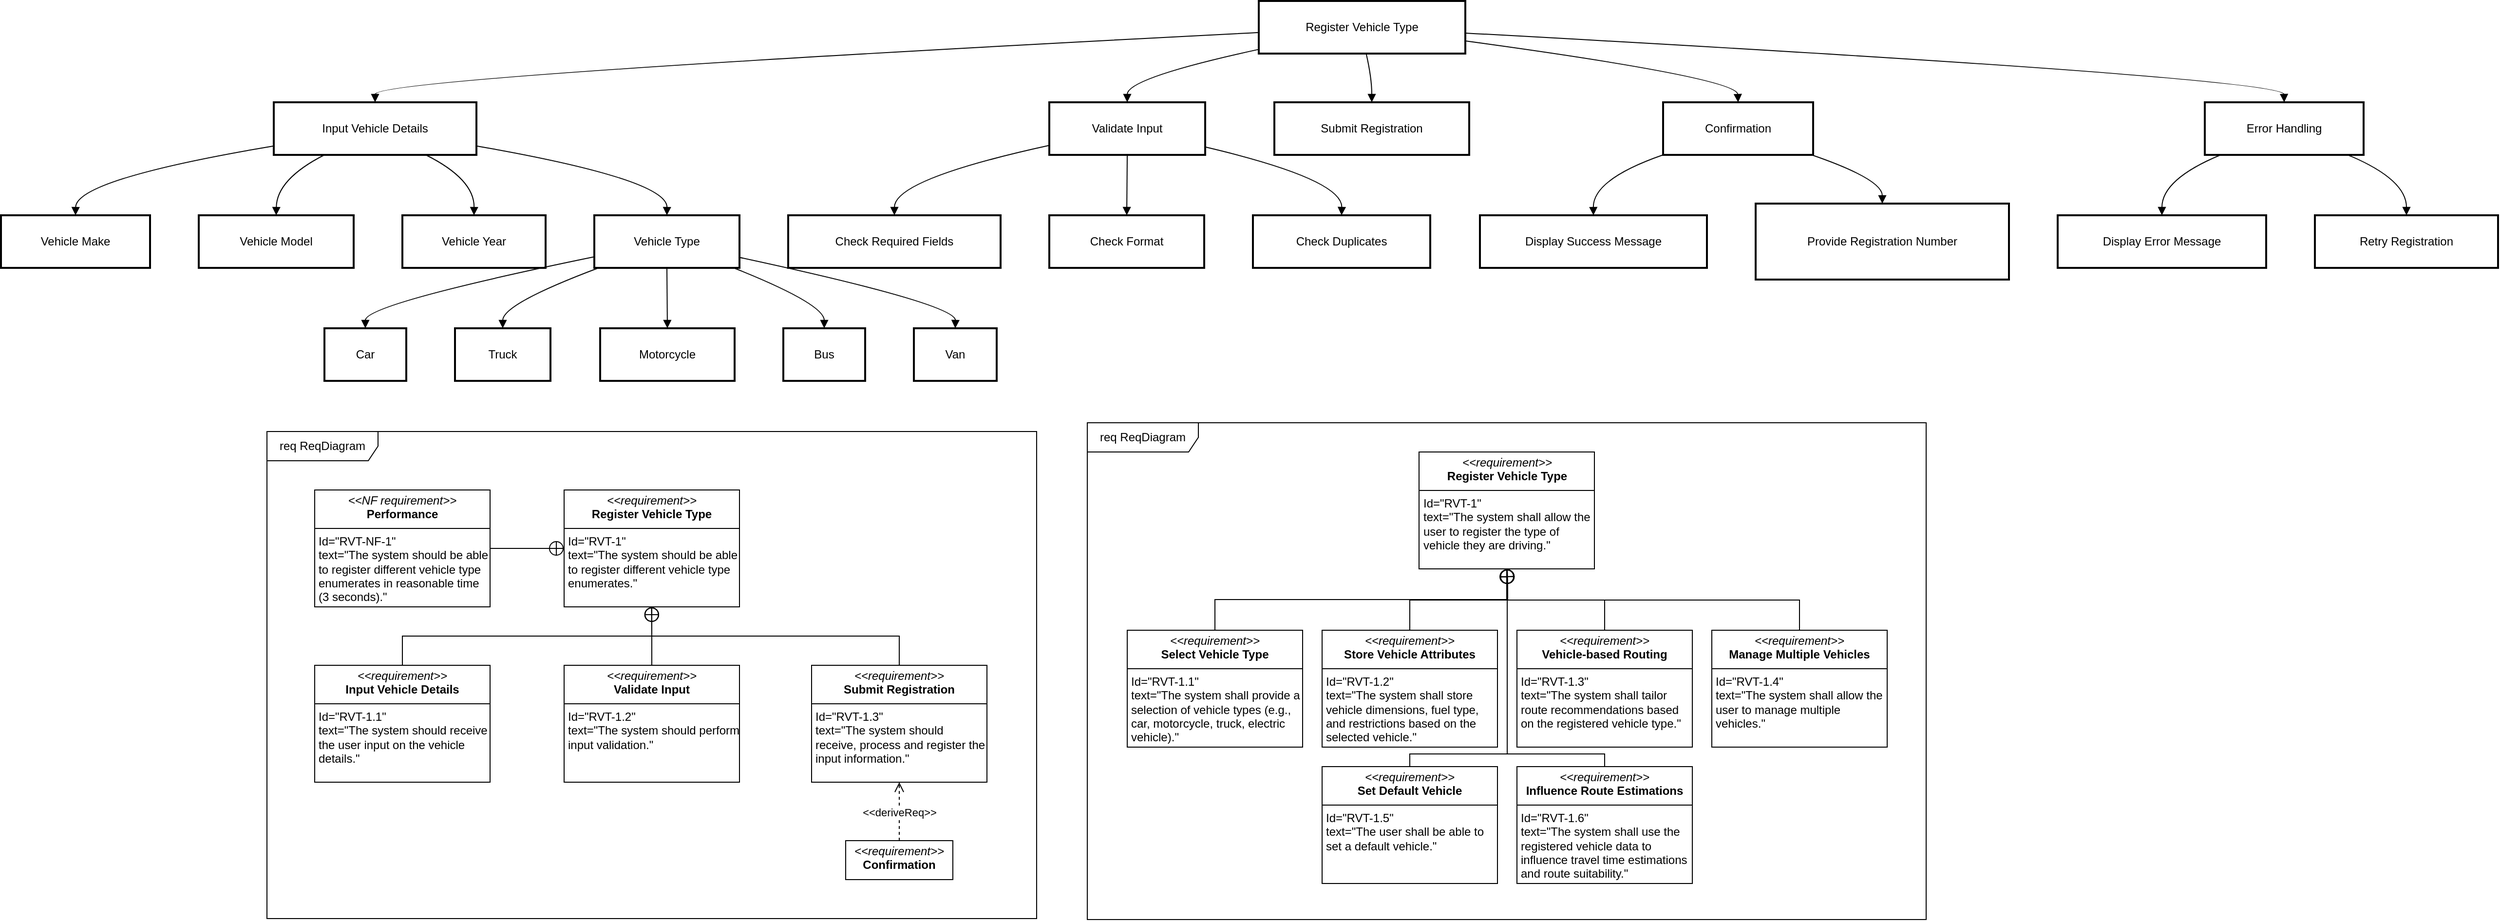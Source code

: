 <mxfile version="26.2.13">
  <diagram name="Página-1" id="f3qLATBkcaTukcZaTDRv">
    <mxGraphModel dx="1305" dy="669" grid="1" gridSize="10" guides="1" tooltips="1" connect="1" arrows="1" fold="1" page="1" pageScale="1" pageWidth="827" pageHeight="1169" math="0" shadow="0">
      <root>
        <mxCell id="0" />
        <mxCell id="1" parent="0" />
        <mxCell id="2" value="Register Vehicle Type" style="whiteSpace=wrap;strokeWidth=2;" parent="1" vertex="1">
          <mxGeometry x="1299" y="8" width="212" height="54" as="geometry" />
        </mxCell>
        <mxCell id="3" value="Input Vehicle Details" style="whiteSpace=wrap;strokeWidth=2;" parent="1" vertex="1">
          <mxGeometry x="288" y="112" width="208" height="54" as="geometry" />
        </mxCell>
        <mxCell id="4" value="Vehicle Make" style="whiteSpace=wrap;strokeWidth=2;" parent="1" vertex="1">
          <mxGeometry x="8" y="228" width="153" height="54" as="geometry" />
        </mxCell>
        <mxCell id="5" value="Vehicle Model" style="whiteSpace=wrap;strokeWidth=2;" parent="1" vertex="1">
          <mxGeometry x="211" y="228" width="159" height="54" as="geometry" />
        </mxCell>
        <mxCell id="6" value="Vehicle Year" style="whiteSpace=wrap;strokeWidth=2;" parent="1" vertex="1">
          <mxGeometry x="420" y="228" width="147" height="54" as="geometry" />
        </mxCell>
        <mxCell id="7" value="Vehicle Type" style="whiteSpace=wrap;strokeWidth=2;" parent="1" vertex="1">
          <mxGeometry x="617" y="228" width="149" height="54" as="geometry" />
        </mxCell>
        <mxCell id="8" value="Car" style="whiteSpace=wrap;strokeWidth=2;" parent="1" vertex="1">
          <mxGeometry x="340" y="344" width="84" height="54" as="geometry" />
        </mxCell>
        <mxCell id="9" value="Truck" style="whiteSpace=wrap;strokeWidth=2;" parent="1" vertex="1">
          <mxGeometry x="474" y="344" width="98" height="54" as="geometry" />
        </mxCell>
        <mxCell id="10" value="Motorcycle" style="whiteSpace=wrap;strokeWidth=2;" parent="1" vertex="1">
          <mxGeometry x="623" y="344" width="138" height="54" as="geometry" />
        </mxCell>
        <mxCell id="11" value="Bus" style="whiteSpace=wrap;strokeWidth=2;" parent="1" vertex="1">
          <mxGeometry x="811" y="344" width="84" height="54" as="geometry" />
        </mxCell>
        <mxCell id="12" value="Van" style="whiteSpace=wrap;strokeWidth=2;" parent="1" vertex="1">
          <mxGeometry x="945" y="344" width="85" height="54" as="geometry" />
        </mxCell>
        <mxCell id="13" value="Validate Input" style="whiteSpace=wrap;strokeWidth=2;" parent="1" vertex="1">
          <mxGeometry x="1084" y="112" width="160" height="54" as="geometry" />
        </mxCell>
        <mxCell id="14" value="Check Required Fields" style="whiteSpace=wrap;strokeWidth=2;" parent="1" vertex="1">
          <mxGeometry x="816" y="228" width="218" height="54" as="geometry" />
        </mxCell>
        <mxCell id="15" value="Check Format" style="whiteSpace=wrap;strokeWidth=2;" parent="1" vertex="1">
          <mxGeometry x="1084" y="228" width="159" height="54" as="geometry" />
        </mxCell>
        <mxCell id="16" value="Check Duplicates" style="whiteSpace=wrap;strokeWidth=2;" parent="1" vertex="1">
          <mxGeometry x="1293" y="228" width="182" height="54" as="geometry" />
        </mxCell>
        <mxCell id="17" value="Submit Registration" style="whiteSpace=wrap;strokeWidth=2;" parent="1" vertex="1">
          <mxGeometry x="1315" y="112" width="200" height="54" as="geometry" />
        </mxCell>
        <mxCell id="18" value="Confirmation" style="whiteSpace=wrap;strokeWidth=2;" parent="1" vertex="1">
          <mxGeometry x="1714" y="112" width="154" height="54" as="geometry" />
        </mxCell>
        <mxCell id="19" value="Display Success Message" style="whiteSpace=wrap;strokeWidth=2;" parent="1" vertex="1">
          <mxGeometry x="1526" y="228" width="233" height="54" as="geometry" />
        </mxCell>
        <mxCell id="20" value="Provide Registration Number" style="whiteSpace=wrap;strokeWidth=2;" parent="1" vertex="1">
          <mxGeometry x="1809" y="216" width="260" height="78" as="geometry" />
        </mxCell>
        <mxCell id="21" value="Error Handling" style="whiteSpace=wrap;strokeWidth=2;" parent="1" vertex="1">
          <mxGeometry x="2270" y="112" width="163" height="54" as="geometry" />
        </mxCell>
        <mxCell id="22" value="Display Error Message" style="whiteSpace=wrap;strokeWidth=2;" parent="1" vertex="1">
          <mxGeometry x="2119" y="228" width="214" height="54" as="geometry" />
        </mxCell>
        <mxCell id="23" value="Retry Registration" style="whiteSpace=wrap;strokeWidth=2;" parent="1" vertex="1">
          <mxGeometry x="2383" y="228" width="188" height="54" as="geometry" />
        </mxCell>
        <mxCell id="24" value="" style="curved=1;startArrow=none;endArrow=block;exitX=0;exitY=0.6;entryX=0.5;entryY=0;" parent="1" source="2" target="3" edge="1">
          <mxGeometry relative="1" as="geometry">
            <Array as="points">
              <mxPoint x="392" y="87" />
            </Array>
          </mxGeometry>
        </mxCell>
        <mxCell id="25" value="" style="curved=1;startArrow=none;endArrow=block;exitX=0;exitY=0.83;entryX=0.5;entryY=0;" parent="1" source="3" target="4" edge="1">
          <mxGeometry relative="1" as="geometry">
            <Array as="points">
              <mxPoint x="85" y="191" />
            </Array>
          </mxGeometry>
        </mxCell>
        <mxCell id="26" value="" style="curved=1;startArrow=none;endArrow=block;exitX=0.25;exitY=1;entryX=0.5;entryY=0;" parent="1" source="3" target="5" edge="1">
          <mxGeometry relative="1" as="geometry">
            <Array as="points">
              <mxPoint x="291" y="191" />
            </Array>
          </mxGeometry>
        </mxCell>
        <mxCell id="27" value="" style="curved=1;startArrow=none;endArrow=block;exitX=0.75;exitY=1;entryX=0.5;entryY=0;" parent="1" source="3" target="6" edge="1">
          <mxGeometry relative="1" as="geometry">
            <Array as="points">
              <mxPoint x="494" y="191" />
            </Array>
          </mxGeometry>
        </mxCell>
        <mxCell id="28" value="" style="curved=1;startArrow=none;endArrow=block;exitX=1;exitY=0.83;entryX=0.5;entryY=0;" parent="1" source="3" target="7" edge="1">
          <mxGeometry relative="1" as="geometry">
            <Array as="points">
              <mxPoint x="692" y="191" />
            </Array>
          </mxGeometry>
        </mxCell>
        <mxCell id="29" value="" style="curved=1;startArrow=none;endArrow=block;exitX=0;exitY=0.79;entryX=0.5;entryY=0;" parent="1" source="7" target="8" edge="1">
          <mxGeometry relative="1" as="geometry">
            <Array as="points">
              <mxPoint x="382" y="319" />
            </Array>
          </mxGeometry>
        </mxCell>
        <mxCell id="30" value="" style="curved=1;startArrow=none;endArrow=block;exitX=0.03;exitY=1;entryX=0.5;entryY=0;" parent="1" source="7" target="9" edge="1">
          <mxGeometry relative="1" as="geometry">
            <Array as="points">
              <mxPoint x="523" y="319" />
            </Array>
          </mxGeometry>
        </mxCell>
        <mxCell id="31" value="" style="curved=1;startArrow=none;endArrow=block;exitX=0.5;exitY=1;entryX=0.5;entryY=0;" parent="1" source="7" target="10" edge="1">
          <mxGeometry relative="1" as="geometry">
            <Array as="points" />
          </mxGeometry>
        </mxCell>
        <mxCell id="32" value="" style="curved=1;startArrow=none;endArrow=block;exitX=0.96;exitY=1;entryX=0.5;entryY=0;" parent="1" source="7" target="11" edge="1">
          <mxGeometry relative="1" as="geometry">
            <Array as="points">
              <mxPoint x="853" y="319" />
            </Array>
          </mxGeometry>
        </mxCell>
        <mxCell id="33" value="" style="curved=1;startArrow=none;endArrow=block;exitX=1;exitY=0.8;entryX=0.5;entryY=0;" parent="1" source="7" target="12" edge="1">
          <mxGeometry relative="1" as="geometry">
            <Array as="points">
              <mxPoint x="988" y="319" />
            </Array>
          </mxGeometry>
        </mxCell>
        <mxCell id="34" value="" style="curved=1;startArrow=none;endArrow=block;exitX=0;exitY=0.92;entryX=0.5;entryY=0;" parent="1" source="2" target="13" edge="1">
          <mxGeometry relative="1" as="geometry">
            <Array as="points">
              <mxPoint x="1164" y="87" />
            </Array>
          </mxGeometry>
        </mxCell>
        <mxCell id="35" value="" style="curved=1;startArrow=none;endArrow=block;exitX=0;exitY=0.82;entryX=0.5;entryY=0;" parent="1" source="13" target="14" edge="1">
          <mxGeometry relative="1" as="geometry">
            <Array as="points">
              <mxPoint x="925" y="191" />
            </Array>
          </mxGeometry>
        </mxCell>
        <mxCell id="36" value="" style="curved=1;startArrow=none;endArrow=block;exitX=0.5;exitY=1;entryX=0.5;entryY=0;" parent="1" source="13" target="15" edge="1">
          <mxGeometry relative="1" as="geometry">
            <Array as="points" />
          </mxGeometry>
        </mxCell>
        <mxCell id="37" value="" style="curved=1;startArrow=none;endArrow=block;exitX=1;exitY=0.85;entryX=0.5;entryY=0;" parent="1" source="13" target="16" edge="1">
          <mxGeometry relative="1" as="geometry">
            <Array as="points">
              <mxPoint x="1385" y="191" />
            </Array>
          </mxGeometry>
        </mxCell>
        <mxCell id="38" value="" style="curved=1;startArrow=none;endArrow=block;exitX=0.52;exitY=1;entryX=0.5;entryY=0;" parent="1" source="2" target="17" edge="1">
          <mxGeometry relative="1" as="geometry">
            <Array as="points">
              <mxPoint x="1415" y="87" />
            </Array>
          </mxGeometry>
        </mxCell>
        <mxCell id="39" value="" style="curved=1;startArrow=none;endArrow=block;exitX=1;exitY=0.76;entryX=0.5;entryY=0;" parent="1" source="2" target="18" edge="1">
          <mxGeometry relative="1" as="geometry">
            <Array as="points">
              <mxPoint x="1790" y="87" />
            </Array>
          </mxGeometry>
        </mxCell>
        <mxCell id="40" value="" style="curved=1;startArrow=none;endArrow=block;exitX=0;exitY=1;entryX=0.5;entryY=0;" parent="1" source="18" target="19" edge="1">
          <mxGeometry relative="1" as="geometry">
            <Array as="points">
              <mxPoint x="1642" y="191" />
            </Array>
          </mxGeometry>
        </mxCell>
        <mxCell id="41" value="" style="curved=1;startArrow=none;endArrow=block;exitX=0.99;exitY=1;entryX=0.5;entryY=0;" parent="1" source="18" target="20" edge="1">
          <mxGeometry relative="1" as="geometry">
            <Array as="points">
              <mxPoint x="1939" y="191" />
            </Array>
          </mxGeometry>
        </mxCell>
        <mxCell id="42" value="" style="curved=1;startArrow=none;endArrow=block;exitX=1;exitY=0.61;entryX=0.5;entryY=0;" parent="1" source="2" target="21" edge="1">
          <mxGeometry relative="1" as="geometry">
            <Array as="points">
              <mxPoint x="2351" y="87" />
            </Array>
          </mxGeometry>
        </mxCell>
        <mxCell id="43" value="" style="curved=1;startArrow=none;endArrow=block;exitX=0.1;exitY=1;entryX=0.5;entryY=0;" parent="1" source="21" target="22" edge="1">
          <mxGeometry relative="1" as="geometry">
            <Array as="points">
              <mxPoint x="2226" y="191" />
            </Array>
          </mxGeometry>
        </mxCell>
        <mxCell id="44" value="" style="curved=1;startArrow=none;endArrow=block;exitX=0.9;exitY=1;entryX=0.5;entryY=0;" parent="1" source="21" target="23" edge="1">
          <mxGeometry relative="1" as="geometry">
            <Array as="points">
              <mxPoint x="2477" y="191" />
            </Array>
          </mxGeometry>
        </mxCell>
        <mxCell id="6hqPJ0QCGB1sy81xowbr-44" value="req ReqDiagram" style="shape=umlFrame;whiteSpace=wrap;html=1;pointerEvents=0;width=114;height=30;" parent="1" vertex="1">
          <mxGeometry x="281" y="450" width="790" height="500" as="geometry" />
        </mxCell>
        <mxCell id="6hqPJ0QCGB1sy81xowbr-47" value="&lt;p style=&quot;margin:0px;margin-top:4px;text-align:center;&quot;&gt;&lt;i&gt;&amp;lt;&amp;lt;requirement&amp;gt;&amp;gt;&lt;/i&gt;&lt;br&gt;&lt;b&gt;Register Vehicle Type&lt;/b&gt;&lt;/p&gt;&lt;hr size=&quot;1&quot; style=&quot;border-style:solid;&quot;&gt;&lt;p style=&quot;margin:0px;margin-left:4px;&quot;&gt;Id=&quot;RVT-1&quot;&lt;/p&gt;&lt;p style=&quot;margin:0px;margin-left:4px;&quot;&gt;text=&quot;The system should be able to register different vehicle type enumerates.&quot;&lt;/p&gt;" style="verticalAlign=top;align=left;overflow=fill;html=1;whiteSpace=wrap;" parent="1" vertex="1">
          <mxGeometry x="586" y="510" width="180" height="120" as="geometry" />
        </mxCell>
        <mxCell id="6hqPJ0QCGB1sy81xowbr-49" style="edgeStyle=orthogonalEdgeStyle;rounded=0;orthogonalLoop=1;jettySize=auto;html=1;exitX=1;exitY=0.5;exitDx=0;exitDy=0;entryX=0;entryY=0.5;entryDx=0;entryDy=0;endArrow=circlePlus;endFill=0;" parent="1" source="6hqPJ0QCGB1sy81xowbr-48" target="6hqPJ0QCGB1sy81xowbr-47" edge="1">
          <mxGeometry relative="1" as="geometry" />
        </mxCell>
        <mxCell id="6hqPJ0QCGB1sy81xowbr-48" value="&lt;p style=&quot;margin:0px;margin-top:4px;text-align:center;&quot;&gt;&lt;i&gt;&amp;lt;&amp;lt;NF requirement&amp;gt;&amp;gt;&lt;/i&gt;&lt;br&gt;&lt;b&gt;Performance&lt;/b&gt;&lt;/p&gt;&lt;hr size=&quot;1&quot; style=&quot;border-style:solid;&quot;&gt;&lt;p style=&quot;margin:0px;margin-left:4px;&quot;&gt;Id=&quot;RVT-NF-1&quot;&lt;/p&gt;&lt;p style=&quot;margin:0px;margin-left:4px;&quot;&gt;text=&quot;The system should be able to register different vehicle type enumerates in reasonable time (3 seconds).&quot;&lt;/p&gt;" style="verticalAlign=top;align=left;overflow=fill;html=1;whiteSpace=wrap;" parent="1" vertex="1">
          <mxGeometry x="330" y="510" width="180" height="120" as="geometry" />
        </mxCell>
        <mxCell id="6hqPJ0QCGB1sy81xowbr-58" style="edgeStyle=orthogonalEdgeStyle;rounded=0;orthogonalLoop=1;jettySize=auto;html=1;exitX=0.5;exitY=0;exitDx=0;exitDy=0;entryX=0.5;entryY=1;entryDx=0;entryDy=0;endArrow=circlePlus;endFill=0;" parent="1" source="6hqPJ0QCGB1sy81xowbr-52" target="6hqPJ0QCGB1sy81xowbr-47" edge="1">
          <mxGeometry relative="1" as="geometry" />
        </mxCell>
        <mxCell id="6hqPJ0QCGB1sy81xowbr-52" value="&lt;p style=&quot;margin:0px;margin-top:4px;text-align:center;&quot;&gt;&lt;i&gt;&amp;lt;&amp;lt;requirement&amp;gt;&amp;gt;&lt;/i&gt;&lt;br&gt;&lt;b&gt;Input Vehicle Details&lt;/b&gt;&lt;/p&gt;&lt;hr size=&quot;1&quot; style=&quot;border-style:solid;&quot;&gt;&lt;p style=&quot;margin:0px;margin-left:4px;&quot;&gt;Id=&quot;RVT-1.1&quot;&lt;/p&gt;&lt;p style=&quot;margin:0px;margin-left:4px;&quot;&gt;text=&quot;The system should receive the user input on the vehicle details.&quot;&lt;/p&gt;" style="verticalAlign=top;align=left;overflow=fill;html=1;whiteSpace=wrap;" parent="1" vertex="1">
          <mxGeometry x="330" y="690" width="180" height="120" as="geometry" />
        </mxCell>
        <mxCell id="6hqPJ0QCGB1sy81xowbr-59" style="edgeStyle=orthogonalEdgeStyle;rounded=0;orthogonalLoop=1;jettySize=auto;html=1;exitX=0.5;exitY=0;exitDx=0;exitDy=0;endArrow=circlePlus;endFill=0;" parent="1" source="6hqPJ0QCGB1sy81xowbr-53" edge="1">
          <mxGeometry relative="1" as="geometry">
            <mxPoint x="675.737" y="630" as="targetPoint" />
          </mxGeometry>
        </mxCell>
        <mxCell id="6hqPJ0QCGB1sy81xowbr-53" value="&lt;p style=&quot;margin:0px;margin-top:4px;text-align:center;&quot;&gt;&lt;i&gt;&amp;lt;&amp;lt;requirement&amp;gt;&amp;gt;&lt;/i&gt;&lt;br&gt;&lt;b&gt;Validate Input&lt;/b&gt;&lt;/p&gt;&lt;hr size=&quot;1&quot; style=&quot;border-style:solid;&quot;&gt;&lt;p style=&quot;margin:0px;margin-left:4px;&quot;&gt;Id=&quot;RVT-1.2&quot;&lt;/p&gt;&lt;p style=&quot;margin:0px;margin-left:4px;&quot;&gt;text=&quot;The system should perform input validation.&quot;&lt;/p&gt;" style="verticalAlign=top;align=left;overflow=fill;html=1;whiteSpace=wrap;" parent="1" vertex="1">
          <mxGeometry x="586" y="690" width="180" height="120" as="geometry" />
        </mxCell>
        <mxCell id="6hqPJ0QCGB1sy81xowbr-60" style="edgeStyle=orthogonalEdgeStyle;rounded=0;orthogonalLoop=1;jettySize=auto;html=1;exitX=0.5;exitY=0;exitDx=0;exitDy=0;endArrow=circlePlus;endFill=0;" parent="1" source="6hqPJ0QCGB1sy81xowbr-54" target="6hqPJ0QCGB1sy81xowbr-47" edge="1">
          <mxGeometry relative="1" as="geometry" />
        </mxCell>
        <mxCell id="6hqPJ0QCGB1sy81xowbr-54" value="&lt;p style=&quot;margin:0px;margin-top:4px;text-align:center;&quot;&gt;&lt;i&gt;&amp;lt;&amp;lt;requirement&amp;gt;&amp;gt;&lt;/i&gt;&lt;br&gt;&lt;b&gt;Submit Registration&lt;/b&gt;&lt;/p&gt;&lt;hr size=&quot;1&quot; style=&quot;border-style:solid;&quot;&gt;&lt;p style=&quot;margin:0px;margin-left:4px;&quot;&gt;Id=&quot;RVT-1.3&quot;&lt;/p&gt;&lt;p style=&quot;margin:0px;margin-left:4px;&quot;&gt;text=&quot;The system should receive, process and register the input information.&quot;&lt;/p&gt;" style="verticalAlign=top;align=left;overflow=fill;html=1;whiteSpace=wrap;" parent="1" vertex="1">
          <mxGeometry x="840" y="690" width="180" height="120" as="geometry" />
        </mxCell>
        <mxCell id="6hqPJ0QCGB1sy81xowbr-61" value="&lt;p style=&quot;margin: 4px 0px 0px;&quot;&gt;&lt;i&gt;&amp;lt;&amp;lt;requirement&amp;gt;&amp;gt;&lt;/i&gt;&lt;br&gt;&lt;b&gt;Confirmation&lt;/b&gt;&lt;/p&gt;" style="verticalAlign=middle;align=center;overflow=fill;html=1;whiteSpace=wrap;" parent="1" vertex="1">
          <mxGeometry x="875" y="870" width="110" height="40" as="geometry" />
        </mxCell>
        <mxCell id="6hqPJ0QCGB1sy81xowbr-63" value="&amp;lt;&amp;lt;deriveReq&amp;gt;&amp;gt;" style="html=1;verticalAlign=bottom;endArrow=open;dashed=1;endSize=8;curved=0;rounded=0;entryX=0.5;entryY=1;entryDx=0;entryDy=0;exitX=0.5;exitY=0;exitDx=0;exitDy=0;" parent="1" source="6hqPJ0QCGB1sy81xowbr-61" target="6hqPJ0QCGB1sy81xowbr-54" edge="1">
          <mxGeometry x="-0.333" relative="1" as="geometry">
            <mxPoint x="970" y="950" as="sourcePoint" />
            <mxPoint x="890" y="950" as="targetPoint" />
            <mxPoint as="offset" />
          </mxGeometry>
        </mxCell>
        <mxCell id="dehnaP_pg1LUR-T0AUh6-44" value="req ReqDiagram" style="shape=umlFrame;whiteSpace=wrap;html=1;pointerEvents=0;width=114;height=30;" vertex="1" parent="1">
          <mxGeometry x="1123" y="441" width="861" height="510" as="geometry" />
        </mxCell>
        <mxCell id="dehnaP_pg1LUR-T0AUh6-45" value="&lt;p style=&quot;margin:0px;margin-top:4px;text-align:center;&quot;&gt;&lt;i&gt;&amp;lt;&amp;lt;requirement&amp;gt;&amp;gt;&lt;/i&gt;&lt;br&gt;&lt;b&gt;Register Vehicle Type&lt;/b&gt;&lt;/p&gt;&lt;hr size=&quot;1&quot; style=&quot;border-style:solid;&quot;&gt;&lt;p style=&quot;margin:0px;margin-left:4px;&quot;&gt;Id=&quot;RVT-1&quot;&lt;/p&gt;&lt;p style=&quot;margin:0px;margin-left:4px;&quot;&gt;text=&quot;&lt;span id=&quot;docs-internal-guid-77a61280-7fff-54f6-0882-7d69787c15c0&quot;&gt;&lt;span style=&quot;font-family: Arial, sans-serif; background-color: transparent; font-variant-numeric: normal; font-variant-east-asian: normal; font-variant-alternates: normal; font-variant-position: normal; font-variant-emoji: normal; vertical-align: baseline; white-space-collapse: preserve;&quot;&gt;&lt;font&gt;The system shall allow the user to register the type of vehicle they are driving.&lt;/font&gt;&lt;/span&gt;&lt;/span&gt;&quot;&lt;/p&gt;" style="verticalAlign=top;align=left;overflow=fill;html=1;whiteSpace=wrap;" vertex="1" parent="1">
          <mxGeometry x="1463.5" y="471" width="180" height="120" as="geometry" />
        </mxCell>
        <mxCell id="dehnaP_pg1LUR-T0AUh6-46" style="edgeStyle=orthogonalEdgeStyle;rounded=0;orthogonalLoop=1;jettySize=auto;html=1;exitX=0.5;exitY=0;exitDx=0;exitDy=0;entryX=0.5;entryY=1;entryDx=0;entryDy=0;endArrow=circlePlus;endFill=0;" edge="1" parent="1" source="dehnaP_pg1LUR-T0AUh6-61" target="dehnaP_pg1LUR-T0AUh6-45">
          <mxGeometry relative="1" as="geometry" />
        </mxCell>
        <mxCell id="dehnaP_pg1LUR-T0AUh6-47" style="edgeStyle=orthogonalEdgeStyle;rounded=0;orthogonalLoop=1;jettySize=auto;html=1;exitX=0.5;exitY=0;exitDx=0;exitDy=0;endArrow=circlePlus;endFill=0;" edge="1" parent="1" source="dehnaP_pg1LUR-T0AUh6-48">
          <mxGeometry relative="1" as="geometry">
            <mxPoint x="1554.0" y="591.0" as="targetPoint" />
          </mxGeometry>
        </mxCell>
        <mxCell id="dehnaP_pg1LUR-T0AUh6-48" value="&lt;p style=&quot;margin:0px;margin-top:4px;text-align:center;&quot;&gt;&lt;i&gt;&amp;lt;&amp;lt;requirement&amp;gt;&amp;gt;&lt;/i&gt;&lt;br&gt;&lt;b&gt;Store Vehicle Attributes&lt;/b&gt;&lt;/p&gt;&lt;hr size=&quot;1&quot; style=&quot;border-style:solid;&quot;&gt;&lt;p style=&quot;margin:0px;margin-left:4px;&quot;&gt;Id=&quot;RVT-1.2&quot;&lt;/p&gt;&lt;p style=&quot;margin:0px;margin-left:4px;&quot;&gt;text=&quot;&lt;span id=&quot;docs-internal-guid-04b3c553-7fff-6470-7aba-5c54dcb6312d&quot;&gt;&lt;span style=&quot;font-family: Arial, sans-serif; background-color: transparent; font-variant-numeric: normal; font-variant-east-asian: normal; font-variant-alternates: normal; font-variant-position: normal; font-variant-emoji: normal; vertical-align: baseline; white-space-collapse: preserve;&quot;&gt;&lt;font&gt;The system shall store vehicle dimensions, fuel type, and restrictions based on the selected vehicle.&lt;/font&gt;&lt;/span&gt;&lt;/span&gt;&quot;&lt;/p&gt;" style="verticalAlign=top;align=left;overflow=fill;html=1;whiteSpace=wrap;" vertex="1" parent="1">
          <mxGeometry x="1364" y="654" width="180" height="120" as="geometry" />
        </mxCell>
        <mxCell id="dehnaP_pg1LUR-T0AUh6-49" style="edgeStyle=orthogonalEdgeStyle;rounded=0;orthogonalLoop=1;jettySize=auto;html=1;exitX=0.5;exitY=0;exitDx=0;exitDy=0;endArrow=circlePlus;endFill=0;" edge="1" parent="1" source="dehnaP_pg1LUR-T0AUh6-50">
          <mxGeometry relative="1" as="geometry">
            <mxPoint x="1554.0" y="591.0" as="targetPoint" />
          </mxGeometry>
        </mxCell>
        <mxCell id="dehnaP_pg1LUR-T0AUh6-50" value="&lt;p style=&quot;margin:0px;margin-top:4px;text-align:center;&quot;&gt;&lt;i&gt;&amp;lt;&amp;lt;requirement&amp;gt;&amp;gt;&lt;/i&gt;&lt;br&gt;&lt;b&gt;Vehicle-based Routing&lt;/b&gt;&lt;/p&gt;&lt;hr size=&quot;1&quot; style=&quot;border-style:solid;&quot;&gt;&lt;p style=&quot;margin:0px;margin-left:4px;&quot;&gt;Id=&quot;RVT-1.3&quot;&lt;/p&gt;&lt;p style=&quot;margin:0px;margin-left:4px;&quot;&gt;text=&quot;&lt;span id=&quot;docs-internal-guid-d5c51a3c-7fff-20e5-b362-d5cf759695ba&quot;&gt;&lt;span style=&quot;font-family: Arial, sans-serif; background-color: transparent; font-variant-numeric: normal; font-variant-east-asian: normal; font-variant-alternates: normal; font-variant-position: normal; font-variant-emoji: normal; vertical-align: baseline; white-space-collapse: preserve;&quot;&gt;&lt;font&gt;The system shall tailor route recommendations based on the registered vehicle type.&lt;/font&gt;&lt;/span&gt;&lt;/span&gt;&quot;&lt;/p&gt;" style="verticalAlign=top;align=left;overflow=fill;html=1;whiteSpace=wrap;" vertex="1" parent="1">
          <mxGeometry x="1564" y="654" width="180" height="120" as="geometry" />
        </mxCell>
        <mxCell id="dehnaP_pg1LUR-T0AUh6-51" style="edgeStyle=orthogonalEdgeStyle;rounded=0;orthogonalLoop=1;jettySize=auto;html=1;exitX=0.5;exitY=0;exitDx=0;exitDy=0;endArrow=circlePlus;endFill=0;" edge="1" parent="1" source="dehnaP_pg1LUR-T0AUh6-52">
          <mxGeometry relative="1" as="geometry">
            <mxPoint x="1554.0" y="591.0" as="targetPoint" />
          </mxGeometry>
        </mxCell>
        <mxCell id="dehnaP_pg1LUR-T0AUh6-52" value="&lt;p style=&quot;margin:0px;margin-top:4px;text-align:center;&quot;&gt;&lt;i&gt;&amp;lt;&amp;lt;requirement&amp;gt;&amp;gt;&lt;/i&gt;&lt;br&gt;&lt;b&gt;Manage Multiple Vehicles&lt;/b&gt;&lt;/p&gt;&lt;hr size=&quot;1&quot; style=&quot;border-style:solid;&quot;&gt;&lt;p style=&quot;margin:0px;margin-left:4px;&quot;&gt;Id=&quot;RVT-1.4&quot;&lt;/p&gt;&lt;p style=&quot;margin:0px;margin-left:4px;&quot;&gt;text=&quot;&lt;span id=&quot;docs-internal-guid-7d354439-7fff-5930-e4a3-91bb744e11a2&quot;&gt;&lt;span style=&quot;font-family: Arial, sans-serif; background-color: transparent; font-variant-numeric: normal; font-variant-east-asian: normal; font-variant-alternates: normal; font-variant-position: normal; font-variant-emoji: normal; vertical-align: baseline; white-space-collapse: preserve;&quot;&gt;&lt;font&gt;The system shall allow the user to manage multiple vehicles.&lt;/font&gt;&lt;/span&gt;&lt;/span&gt;&quot;&lt;/p&gt;" style="verticalAlign=top;align=left;overflow=fill;html=1;whiteSpace=wrap;" vertex="1" parent="1">
          <mxGeometry x="1764" y="654" width="180" height="120" as="geometry" />
        </mxCell>
        <mxCell id="dehnaP_pg1LUR-T0AUh6-55" style="edgeStyle=orthogonalEdgeStyle;rounded=0;orthogonalLoop=1;jettySize=auto;html=1;exitX=0.5;exitY=0;exitDx=0;exitDy=0;endArrow=circlePlus;endFill=0;" edge="1" parent="1" source="dehnaP_pg1LUR-T0AUh6-56">
          <mxGeometry relative="1" as="geometry">
            <mxPoint x="1554.0" y="591.0" as="targetPoint" />
            <Array as="points">
              <mxPoint x="1454" y="781" />
              <mxPoint x="1554" y="781" />
            </Array>
          </mxGeometry>
        </mxCell>
        <mxCell id="dehnaP_pg1LUR-T0AUh6-56" value="&lt;p style=&quot;margin:0px;margin-top:4px;text-align:center;&quot;&gt;&lt;i&gt;&amp;lt;&amp;lt;requirement&amp;gt;&amp;gt;&lt;/i&gt;&lt;br&gt;&lt;b&gt;Set Default Vehicle&lt;/b&gt;&lt;/p&gt;&lt;hr size=&quot;1&quot; style=&quot;border-style:solid;&quot;&gt;&lt;p style=&quot;margin:0px;margin-left:4px;&quot;&gt;Id=&quot;RVT-1.5&quot;&lt;/p&gt;&lt;p style=&quot;margin:0px;margin-left:4px;&quot;&gt;text=&quot;&lt;span id=&quot;docs-internal-guid-45e9479c-7fff-7b0d-f53c-1ce7f1da4f08&quot;&gt;&lt;span style=&quot;font-family: Arial, sans-serif; background-color: transparent; font-variant-numeric: normal; font-variant-east-asian: normal; font-variant-alternates: normal; font-variant-position: normal; font-variant-emoji: normal; vertical-align: baseline; white-space-collapse: preserve;&quot;&gt;&lt;font&gt;The user shall be able to set a default vehicle.&lt;/font&gt;&lt;/span&gt;&lt;/span&gt;&quot;&lt;/p&gt;" style="verticalAlign=top;align=left;overflow=fill;html=1;whiteSpace=wrap;" vertex="1" parent="1">
          <mxGeometry x="1364" y="794" width="180" height="120" as="geometry" />
        </mxCell>
        <mxCell id="dehnaP_pg1LUR-T0AUh6-57" style="edgeStyle=orthogonalEdgeStyle;rounded=0;orthogonalLoop=1;jettySize=auto;html=1;exitX=0.5;exitY=0;exitDx=0;exitDy=0;endArrow=circlePlus;endFill=0;" edge="1" parent="1" source="dehnaP_pg1LUR-T0AUh6-58" target="dehnaP_pg1LUR-T0AUh6-45">
          <mxGeometry relative="1" as="geometry">
            <mxPoint x="1554.0" y="601.0" as="targetPoint" />
            <Array as="points">
              <mxPoint x="1654" y="781" />
              <mxPoint x="1554" y="781" />
            </Array>
          </mxGeometry>
        </mxCell>
        <mxCell id="dehnaP_pg1LUR-T0AUh6-58" value="&lt;p style=&quot;margin:0px;margin-top:4px;text-align:center;&quot;&gt;&lt;i&gt;&amp;lt;&amp;lt;requirement&amp;gt;&amp;gt;&lt;/i&gt;&lt;br&gt;&lt;b&gt;Influence Route Estimations&lt;/b&gt;&lt;/p&gt;&lt;hr size=&quot;1&quot; style=&quot;border-style:solid;&quot;&gt;&lt;p style=&quot;margin:0px;margin-left:4px;&quot;&gt;Id=&quot;RVT-1.6&quot;&lt;/p&gt;&lt;p style=&quot;margin:0px;margin-left:4px;&quot;&gt;text=&quot;&lt;span id=&quot;docs-internal-guid-bb2928e7-7fff-ddd6-6c76-0d04b6bc2c3e&quot;&gt;&lt;span style=&quot;font-family: Arial, sans-serif; background-color: transparent; font-variant-numeric: normal; font-variant-east-asian: normal; font-variant-alternates: normal; font-variant-position: normal; font-variant-emoji: normal; vertical-align: baseline; white-space-collapse: preserve;&quot;&gt;&lt;font&gt;The system shall use the registered vehicle data to influence travel time estimations and route suitability.&lt;/font&gt;&lt;/span&gt;&lt;/span&gt;&lt;span style=&quot;background-color: transparent; color: light-dark(rgb(0, 0, 0), rgb(255, 255, 255));&quot;&gt;&quot;&lt;/span&gt;&lt;/p&gt;" style="verticalAlign=top;align=left;overflow=fill;html=1;whiteSpace=wrap;" vertex="1" parent="1">
          <mxGeometry x="1564" y="794" width="180" height="120" as="geometry" />
        </mxCell>
        <mxCell id="dehnaP_pg1LUR-T0AUh6-61" value="&lt;p style=&quot;margin:0px;margin-top:4px;text-align:center;&quot;&gt;&lt;i&gt;&amp;lt;&amp;lt;requirement&amp;gt;&amp;gt;&lt;/i&gt;&lt;br&gt;&lt;b&gt;Select Vehicle Type&lt;/b&gt;&lt;/p&gt;&lt;hr size=&quot;1&quot; style=&quot;border-style:solid;&quot;&gt;&lt;p style=&quot;margin:0px;margin-left:4px;&quot;&gt;Id=&quot;RVT-1.1&quot;&lt;/p&gt;&lt;p style=&quot;margin:0px;margin-left:4px;&quot;&gt;text=&quot;&lt;span id=&quot;docs-internal-guid-57e189c5-7fff-bfe4-1274-18db51c3f75c&quot;&gt;&lt;span style=&quot;font-family: Arial, sans-serif; background-color: transparent; font-variant-numeric: normal; font-variant-east-asian: normal; font-variant-alternates: normal; font-variant-position: normal; font-variant-emoji: normal; vertical-align: baseline; white-space-collapse: preserve;&quot;&gt;&lt;font&gt;The system shall provide a selection of vehicle types (e.g., car, motorcycle, truck, electric vehicle).&lt;/font&gt;&lt;/span&gt;&lt;/span&gt;&quot;&lt;/p&gt;" style="verticalAlign=top;align=left;overflow=fill;html=1;whiteSpace=wrap;" vertex="1" parent="1">
          <mxGeometry x="1164" y="654" width="180" height="120" as="geometry" />
        </mxCell>
      </root>
    </mxGraphModel>
  </diagram>
</mxfile>
